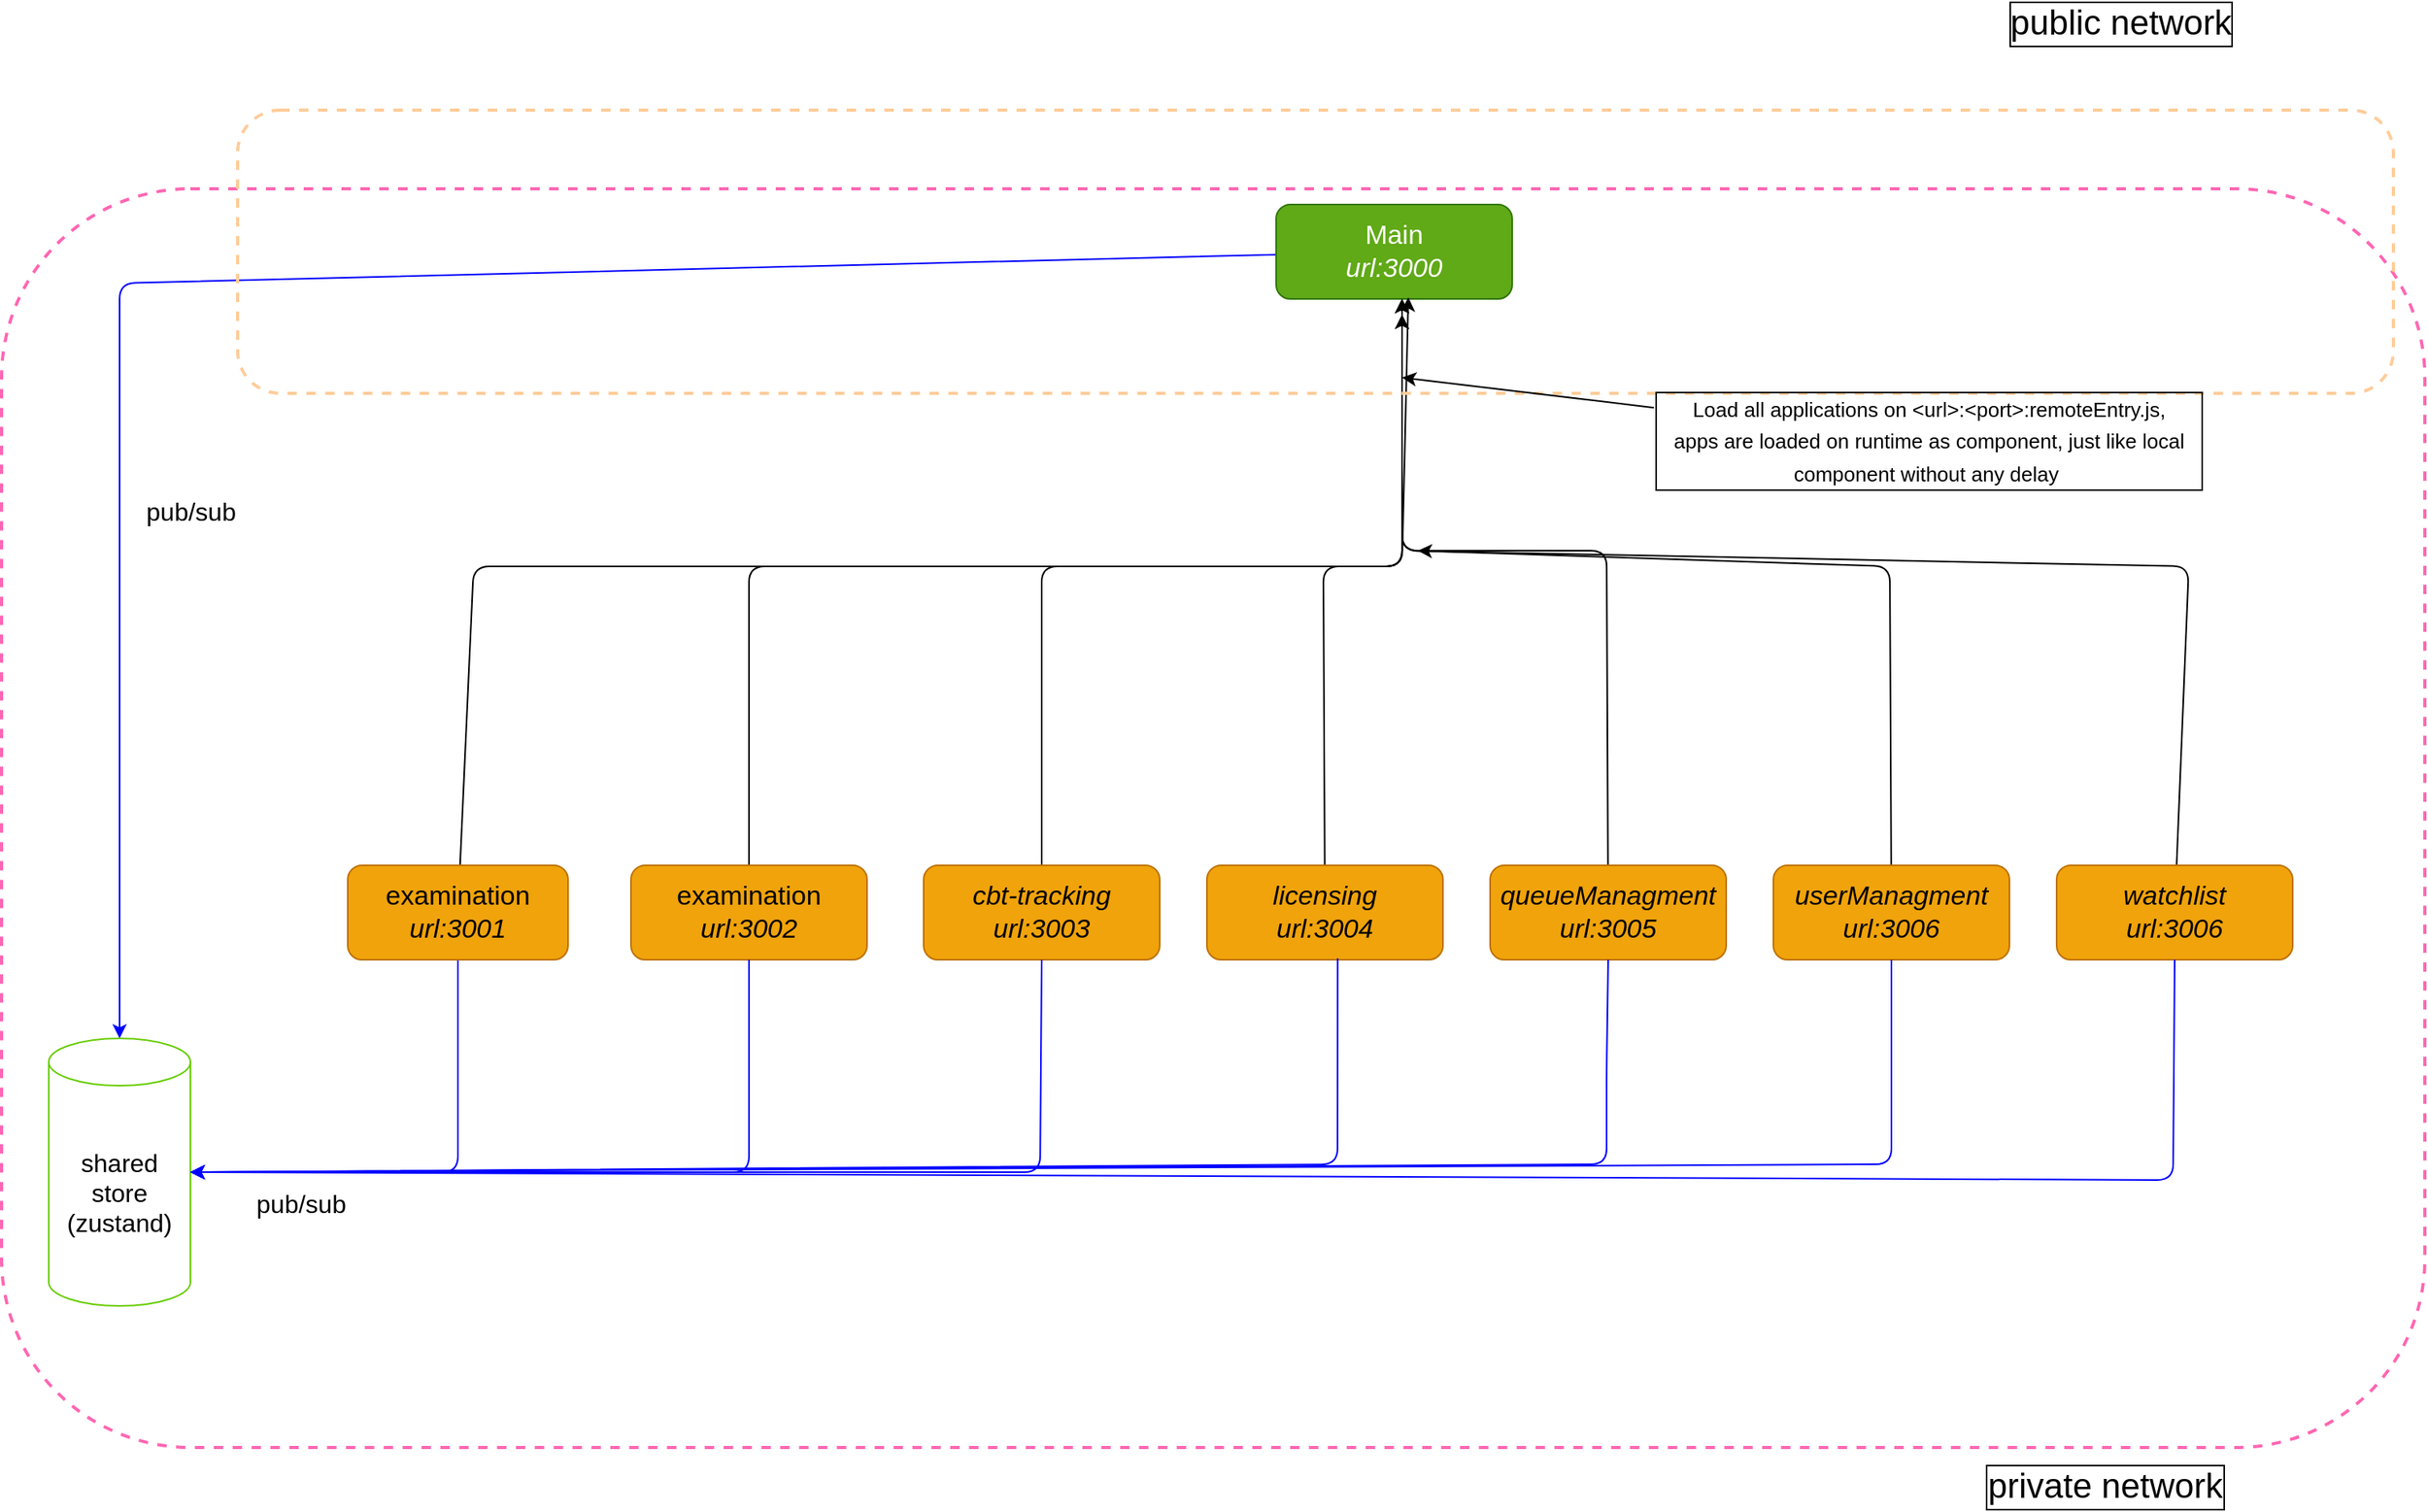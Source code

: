 <mxfile>
    <diagram id="2CBX0wtHWyS0qf3tyen5" name="Page-1">
        <mxGraphModel dx="688" dy="2139" grid="1" gridSize="10" guides="1" tooltips="1" connect="1" arrows="1" fold="1" page="1" pageScale="1" pageWidth="850" pageHeight="1100" math="0" shadow="0">
            <root>
                <mxCell id="0"/>
                <mxCell id="1" parent="0"/>
                <mxCell id="9-_hydQNHb6ciOe1Rixf-29" value="" style="rounded=1;whiteSpace=wrap;html=1;labelBackgroundColor=default;labelBorderColor=default;fontSize=13;fontColor=#000000;fillColor=none;strokeColor=#FF66B3;dashed=1;strokeWidth=2;" vertex="1" parent="1">
                    <mxGeometry x="90" y="-860" width="1540" height="800" as="geometry"/>
                </mxCell>
                <mxCell id="9-_hydQNHb6ciOe1Rixf-37" style="edgeStyle=none;html=1;fontSize=16;fontColor=#FFFFFF;strokeColor=#0000FF;" edge="1" parent="1" source="2" target="9-_hydQNHb6ciOe1Rixf-36">
                    <mxGeometry relative="1" as="geometry">
                        <Array as="points">
                            <mxPoint x="165" y="-800"/>
                        </Array>
                    </mxGeometry>
                </mxCell>
                <mxCell id="2" value="&lt;font style=&quot;font-size: 17px;&quot;&gt;Main&lt;br&gt;&lt;i&gt;url:3000&lt;/i&gt;&lt;br&gt;&lt;/font&gt;" style="rounded=1;whiteSpace=wrap;html=1;fillColor=#60a917;fontColor=#ffffff;strokeColor=#2D7600;" vertex="1" parent="1">
                    <mxGeometry x="900" y="-850" width="150" height="60" as="geometry"/>
                </mxCell>
                <mxCell id="9-_hydQNHb6ciOe1Rixf-14" style="edgeStyle=none;html=1;entryX=0.56;entryY=0.983;entryDx=0;entryDy=0;entryPerimeter=0;fontSize=17;strokeColor=#000000;" edge="1" parent="1" source="3" target="2">
                    <mxGeometry relative="1" as="geometry">
                        <Array as="points">
                            <mxPoint x="390" y="-620"/>
                            <mxPoint x="980" y="-620"/>
                        </Array>
                    </mxGeometry>
                </mxCell>
                <mxCell id="9-_hydQNHb6ciOe1Rixf-51" style="edgeStyle=none;html=1;entryX=1;entryY=0.5;entryDx=0;entryDy=0;entryPerimeter=0;strokeColor=#0000FF;fontSize=16;fontColor=#FFFFFF;" edge="1" parent="1" source="3" target="9-_hydQNHb6ciOe1Rixf-36">
                    <mxGeometry relative="1" as="geometry">
                        <Array as="points">
                            <mxPoint x="380" y="-235"/>
                        </Array>
                    </mxGeometry>
                </mxCell>
                <mxCell id="3" value="examination&lt;br&gt;&lt;i&gt;url:3001&lt;/i&gt;" style="rounded=1;whiteSpace=wrap;html=1;fontSize=17;fillColor=#f0a30a;fontColor=#000000;strokeColor=#BD7000;" vertex="1" parent="1">
                    <mxGeometry x="310" y="-430" width="140" height="60" as="geometry"/>
                </mxCell>
                <mxCell id="9-_hydQNHb6ciOe1Rixf-16" style="edgeStyle=none;html=1;fontSize=17;strokeColor=#000000;" edge="1" parent="1" source="5">
                    <mxGeometry relative="1" as="geometry">
                        <mxPoint x="980" y="-780" as="targetPoint"/>
                        <Array as="points">
                            <mxPoint x="565" y="-620"/>
                            <mxPoint x="980" y="-620"/>
                        </Array>
                    </mxGeometry>
                </mxCell>
                <mxCell id="5" value="examination&lt;br&gt;&lt;i&gt;url:3002&lt;/i&gt;" style="rounded=1;whiteSpace=wrap;html=1;fontSize=17;fillColor=#f0a30a;fontColor=#000000;strokeColor=#BD7000;" vertex="1" parent="1">
                    <mxGeometry x="490" y="-430" width="150" height="60" as="geometry"/>
                </mxCell>
                <mxCell id="9-_hydQNHb6ciOe1Rixf-17" style="edgeStyle=none;html=1;fontSize=17;strokeColor=#000000;" edge="1" parent="1" source="6">
                    <mxGeometry relative="1" as="geometry">
                        <mxPoint x="980" y="-790" as="targetPoint"/>
                        <Array as="points">
                            <mxPoint x="751" y="-620"/>
                            <mxPoint x="980" y="-620"/>
                        </Array>
                    </mxGeometry>
                </mxCell>
                <mxCell id="6" value="&lt;i&gt;cbt-tracking&lt;br&gt;url:3003&lt;/i&gt;" style="rounded=1;whiteSpace=wrap;html=1;fontSize=17;fillColor=#f0a30a;fontColor=#000000;strokeColor=#BD7000;" vertex="1" parent="1">
                    <mxGeometry x="676" y="-430" width="150" height="60" as="geometry"/>
                </mxCell>
                <mxCell id="9-_hydQNHb6ciOe1Rixf-18" style="edgeStyle=none;html=1;fontSize=17;strokeColor=#000000;" edge="1" parent="1" source="7">
                    <mxGeometry relative="1" as="geometry">
                        <mxPoint x="980" y="-780" as="targetPoint"/>
                        <Array as="points">
                            <mxPoint x="930" y="-620"/>
                            <mxPoint x="980" y="-620"/>
                        </Array>
                    </mxGeometry>
                </mxCell>
                <mxCell id="7" value="&lt;i&gt;licensing&lt;br&gt;url:3004&lt;/i&gt;" style="rounded=1;whiteSpace=wrap;html=1;fontSize=17;fillColor=#f0a30a;fontColor=#000000;strokeColor=#BD7000;" vertex="1" parent="1">
                    <mxGeometry x="856" y="-430" width="150" height="60" as="geometry"/>
                </mxCell>
                <mxCell id="9-_hydQNHb6ciOe1Rixf-19" style="edgeStyle=none;html=1;fontSize=17;strokeColor=#000000;" edge="1" parent="1" source="9-_hydQNHb6ciOe1Rixf-7">
                    <mxGeometry relative="1" as="geometry">
                        <mxPoint x="980" y="-790" as="targetPoint"/>
                        <Array as="points">
                            <mxPoint x="1110" y="-630"/>
                            <mxPoint x="980" y="-630"/>
                        </Array>
                    </mxGeometry>
                </mxCell>
                <mxCell id="9-_hydQNHb6ciOe1Rixf-7" value="&lt;i&gt;queueManagment&lt;br&gt;url:3005&lt;/i&gt;" style="rounded=1;whiteSpace=wrap;html=1;fontSize=17;fillColor=#f0a30a;fontColor=#000000;strokeColor=#BD7000;" vertex="1" parent="1">
                    <mxGeometry x="1036" y="-430" width="150" height="60" as="geometry"/>
                </mxCell>
                <mxCell id="9-_hydQNHb6ciOe1Rixf-20" style="edgeStyle=none;html=1;fontSize=17;strokeColor=#000000;" edge="1" parent="1" source="9-_hydQNHb6ciOe1Rixf-10">
                    <mxGeometry relative="1" as="geometry">
                        <mxPoint x="990" y="-630" as="targetPoint"/>
                        <Array as="points">
                            <mxPoint x="1290" y="-620"/>
                        </Array>
                    </mxGeometry>
                </mxCell>
                <mxCell id="9-_hydQNHb6ciOe1Rixf-10" value="&lt;i&gt;userManagment&lt;br&gt;url:3006&lt;/i&gt;" style="rounded=1;whiteSpace=wrap;html=1;fontSize=17;fillColor=#f0a30a;fontColor=#000000;strokeColor=#BD7000;" vertex="1" parent="1">
                    <mxGeometry x="1216" y="-430" width="150" height="60" as="geometry"/>
                </mxCell>
                <mxCell id="9-_hydQNHb6ciOe1Rixf-21" style="edgeStyle=none;html=1;fontSize=17;strokeColor=#000000;" edge="1" parent="1" source="9-_hydQNHb6ciOe1Rixf-11">
                    <mxGeometry relative="1" as="geometry">
                        <mxPoint x="980" y="-790" as="targetPoint"/>
                        <Array as="points">
                            <mxPoint x="1480" y="-620"/>
                            <mxPoint x="980" y="-630"/>
                        </Array>
                    </mxGeometry>
                </mxCell>
                <mxCell id="9-_hydQNHb6ciOe1Rixf-11" value="&lt;i&gt;watchlist&lt;br&gt;url:3006&lt;/i&gt;" style="rounded=1;whiteSpace=wrap;html=1;fontSize=17;fillColor=#f0a30a;fontColor=#000000;strokeColor=#BD7000;" vertex="1" parent="1">
                    <mxGeometry x="1396" y="-430" width="150" height="60" as="geometry"/>
                </mxCell>
                <mxCell id="9-_hydQNHb6ciOe1Rixf-33" value="" style="rounded=1;whiteSpace=wrap;html=1;labelBackgroundColor=none;labelBorderColor=none;fontSize=16;fontColor=#FFFFFF;fillColor=none;strokeColor=#FFCC99;dashed=1;strokeWidth=2;" vertex="1" parent="1">
                    <mxGeometry x="240" y="-910" width="1370" height="180" as="geometry"/>
                </mxCell>
                <mxCell id="9-_hydQNHb6ciOe1Rixf-28" style="edgeStyle=none;html=1;fontSize=13;fontColor=#000000;" edge="1" parent="1" source="9-_hydQNHb6ciOe1Rixf-27">
                    <mxGeometry relative="1" as="geometry">
                        <mxPoint x="980" y="-740" as="targetPoint"/>
                    </mxGeometry>
                </mxCell>
                <mxCell id="9-_hydQNHb6ciOe1Rixf-27" value="&lt;font style=&quot;font-size: 13px;&quot;&gt;Load all applications on &amp;lt;url&amp;gt;:&amp;lt;port&amp;gt;:remoteEntry.js,&lt;br&gt;apps are loaded on runtime as component, just like local component without any delay&amp;nbsp;&lt;br&gt;&lt;/font&gt;" style="text;html=1;strokeColor=none;fillColor=none;align=center;verticalAlign=middle;whiteSpace=wrap;rounded=0;labelBackgroundColor=none;fontSize=17;labelBorderColor=default;fontColor=#000000;" vertex="1" parent="1">
                    <mxGeometry x="1140" y="-740" width="350" height="80" as="geometry"/>
                </mxCell>
                <mxCell id="9-_hydQNHb6ciOe1Rixf-34" value="public network" style="text;html=1;strokeColor=none;fillColor=none;align=center;verticalAlign=middle;whiteSpace=wrap;rounded=0;labelBackgroundColor=default;labelBorderColor=default;fontSize=22;fontColor=#000000;" vertex="1" parent="1">
                    <mxGeometry x="1350" y="-980" width="174" height="30" as="geometry"/>
                </mxCell>
                <mxCell id="9-_hydQNHb6ciOe1Rixf-35" value="private network" style="text;html=1;strokeColor=none;fillColor=none;align=center;verticalAlign=middle;whiteSpace=wrap;rounded=0;labelBackgroundColor=default;labelBorderColor=default;fontSize=22;fontColor=#000000;" vertex="1" parent="1">
                    <mxGeometry x="1340" y="-50" width="174" height="30" as="geometry"/>
                </mxCell>
                <mxCell id="9-_hydQNHb6ciOe1Rixf-36" value="shared store&lt;br&gt;(zustand)" style="shape=cylinder3;whiteSpace=wrap;html=1;boundedLbl=1;backgroundOutline=1;size=15;labelBackgroundColor=none;labelBorderColor=none;strokeColor=#66CC00;fontSize=16;fillColor=none;fontColor=#000000;" vertex="1" parent="1">
                    <mxGeometry x="120" y="-320" width="90" height="170" as="geometry"/>
                </mxCell>
                <mxCell id="9-_hydQNHb6ciOe1Rixf-38" value="pub/sub" style="text;html=1;align=center;verticalAlign=middle;resizable=0;points=[];autosize=1;strokeColor=none;fillColor=none;fontSize=16;fontColor=#000000;" vertex="1" parent="1">
                    <mxGeometry x="170" y="-670" width="80" height="30" as="geometry"/>
                </mxCell>
                <mxCell id="9-_hydQNHb6ciOe1Rixf-52" style="edgeStyle=none;html=1;entryX=1;entryY=0.5;entryDx=0;entryDy=0;entryPerimeter=0;strokeColor=#0000FF;fontSize=16;fontColor=#FFFFFF;exitX=0.5;exitY=1;exitDx=0;exitDy=0;" edge="1" parent="1" source="5" target="9-_hydQNHb6ciOe1Rixf-36">
                    <mxGeometry relative="1" as="geometry">
                        <mxPoint x="390.0" y="-360" as="sourcePoint"/>
                        <mxPoint x="180" y="-225.0" as="targetPoint"/>
                        <Array as="points">
                            <mxPoint x="565" y="-235"/>
                        </Array>
                    </mxGeometry>
                </mxCell>
                <mxCell id="9-_hydQNHb6ciOe1Rixf-53" style="edgeStyle=none;html=1;entryX=1;entryY=0.5;entryDx=0;entryDy=0;entryPerimeter=0;strokeColor=#0000FF;fontSize=16;fontColor=#FFFFFF;exitX=0.5;exitY=1;exitDx=0;exitDy=0;" edge="1" parent="1" source="6" target="9-_hydQNHb6ciOe1Rixf-36">
                    <mxGeometry relative="1" as="geometry">
                        <mxPoint x="575.0" y="-360" as="sourcePoint"/>
                        <mxPoint x="180" y="-225.0" as="targetPoint"/>
                        <Array as="points">
                            <mxPoint x="750" y="-235"/>
                        </Array>
                    </mxGeometry>
                </mxCell>
                <mxCell id="9-_hydQNHb6ciOe1Rixf-54" style="edgeStyle=none;html=1;entryX=1;entryY=0.5;entryDx=0;entryDy=0;entryPerimeter=0;strokeColor=#0000FF;fontSize=16;fontColor=#FFFFFF;exitX=0.554;exitY=0.985;exitDx=0;exitDy=0;exitPerimeter=0;" edge="1" parent="1" source="7" target="9-_hydQNHb6ciOe1Rixf-36">
                    <mxGeometry relative="1" as="geometry">
                        <mxPoint x="761" y="-360" as="sourcePoint"/>
                        <mxPoint x="180" y="-225.0" as="targetPoint"/>
                        <Array as="points">
                            <mxPoint x="939" y="-240"/>
                        </Array>
                    </mxGeometry>
                </mxCell>
                <mxCell id="9-_hydQNHb6ciOe1Rixf-55" style="edgeStyle=none;html=1;entryX=1;entryY=0.5;entryDx=0;entryDy=0;entryPerimeter=0;strokeColor=#0000FF;fontSize=16;fontColor=#FFFFFF;exitX=0.5;exitY=1;exitDx=0;exitDy=0;" edge="1" parent="1" source="9-_hydQNHb6ciOe1Rixf-7" target="9-_hydQNHb6ciOe1Rixf-36">
                    <mxGeometry relative="1" as="geometry">
                        <mxPoint x="949.1" y="-360.9" as="sourcePoint"/>
                        <mxPoint x="180" y="-225.0" as="targetPoint"/>
                        <Array as="points">
                            <mxPoint x="1110" y="-300"/>
                            <mxPoint x="1110" y="-240"/>
                        </Array>
                    </mxGeometry>
                </mxCell>
                <mxCell id="9-_hydQNHb6ciOe1Rixf-57" style="edgeStyle=none;html=1;entryX=1;entryY=0.5;entryDx=0;entryDy=0;entryPerimeter=0;strokeColor=#0000FF;fontSize=16;fontColor=#FFFFFF;exitX=0.5;exitY=1;exitDx=0;exitDy=0;" edge="1" parent="1" source="9-_hydQNHb6ciOe1Rixf-10" target="9-_hydQNHb6ciOe1Rixf-36">
                    <mxGeometry relative="1" as="geometry">
                        <mxPoint x="949.1" y="-360.9" as="sourcePoint"/>
                        <mxPoint x="180" y="-225.0" as="targetPoint"/>
                        <Array as="points">
                            <mxPoint x="1291" y="-240"/>
                        </Array>
                    </mxGeometry>
                </mxCell>
                <mxCell id="9-_hydQNHb6ciOe1Rixf-58" style="edgeStyle=none;html=1;entryX=1;entryY=0.5;entryDx=0;entryDy=0;entryPerimeter=0;strokeColor=#0000FF;fontSize=16;fontColor=#FFFFFF;exitX=0.5;exitY=1;exitDx=0;exitDy=0;" edge="1" parent="1" source="9-_hydQNHb6ciOe1Rixf-11" target="9-_hydQNHb6ciOe1Rixf-36">
                    <mxGeometry relative="1" as="geometry">
                        <mxPoint x="1301" y="-360.0" as="sourcePoint"/>
                        <mxPoint x="180" y="-225.0" as="targetPoint"/>
                        <Array as="points">
                            <mxPoint x="1470" y="-230"/>
                        </Array>
                    </mxGeometry>
                </mxCell>
                <mxCell id="9-_hydQNHb6ciOe1Rixf-59" value="pub/sub" style="text;html=1;align=center;verticalAlign=middle;resizable=0;points=[];autosize=1;strokeColor=none;fillColor=none;fontSize=16;fontColor=#000000;" vertex="1" parent="1">
                    <mxGeometry x="240" y="-230" width="80" height="30" as="geometry"/>
                </mxCell>
            </root>
        </mxGraphModel>
    </diagram>
</mxfile>